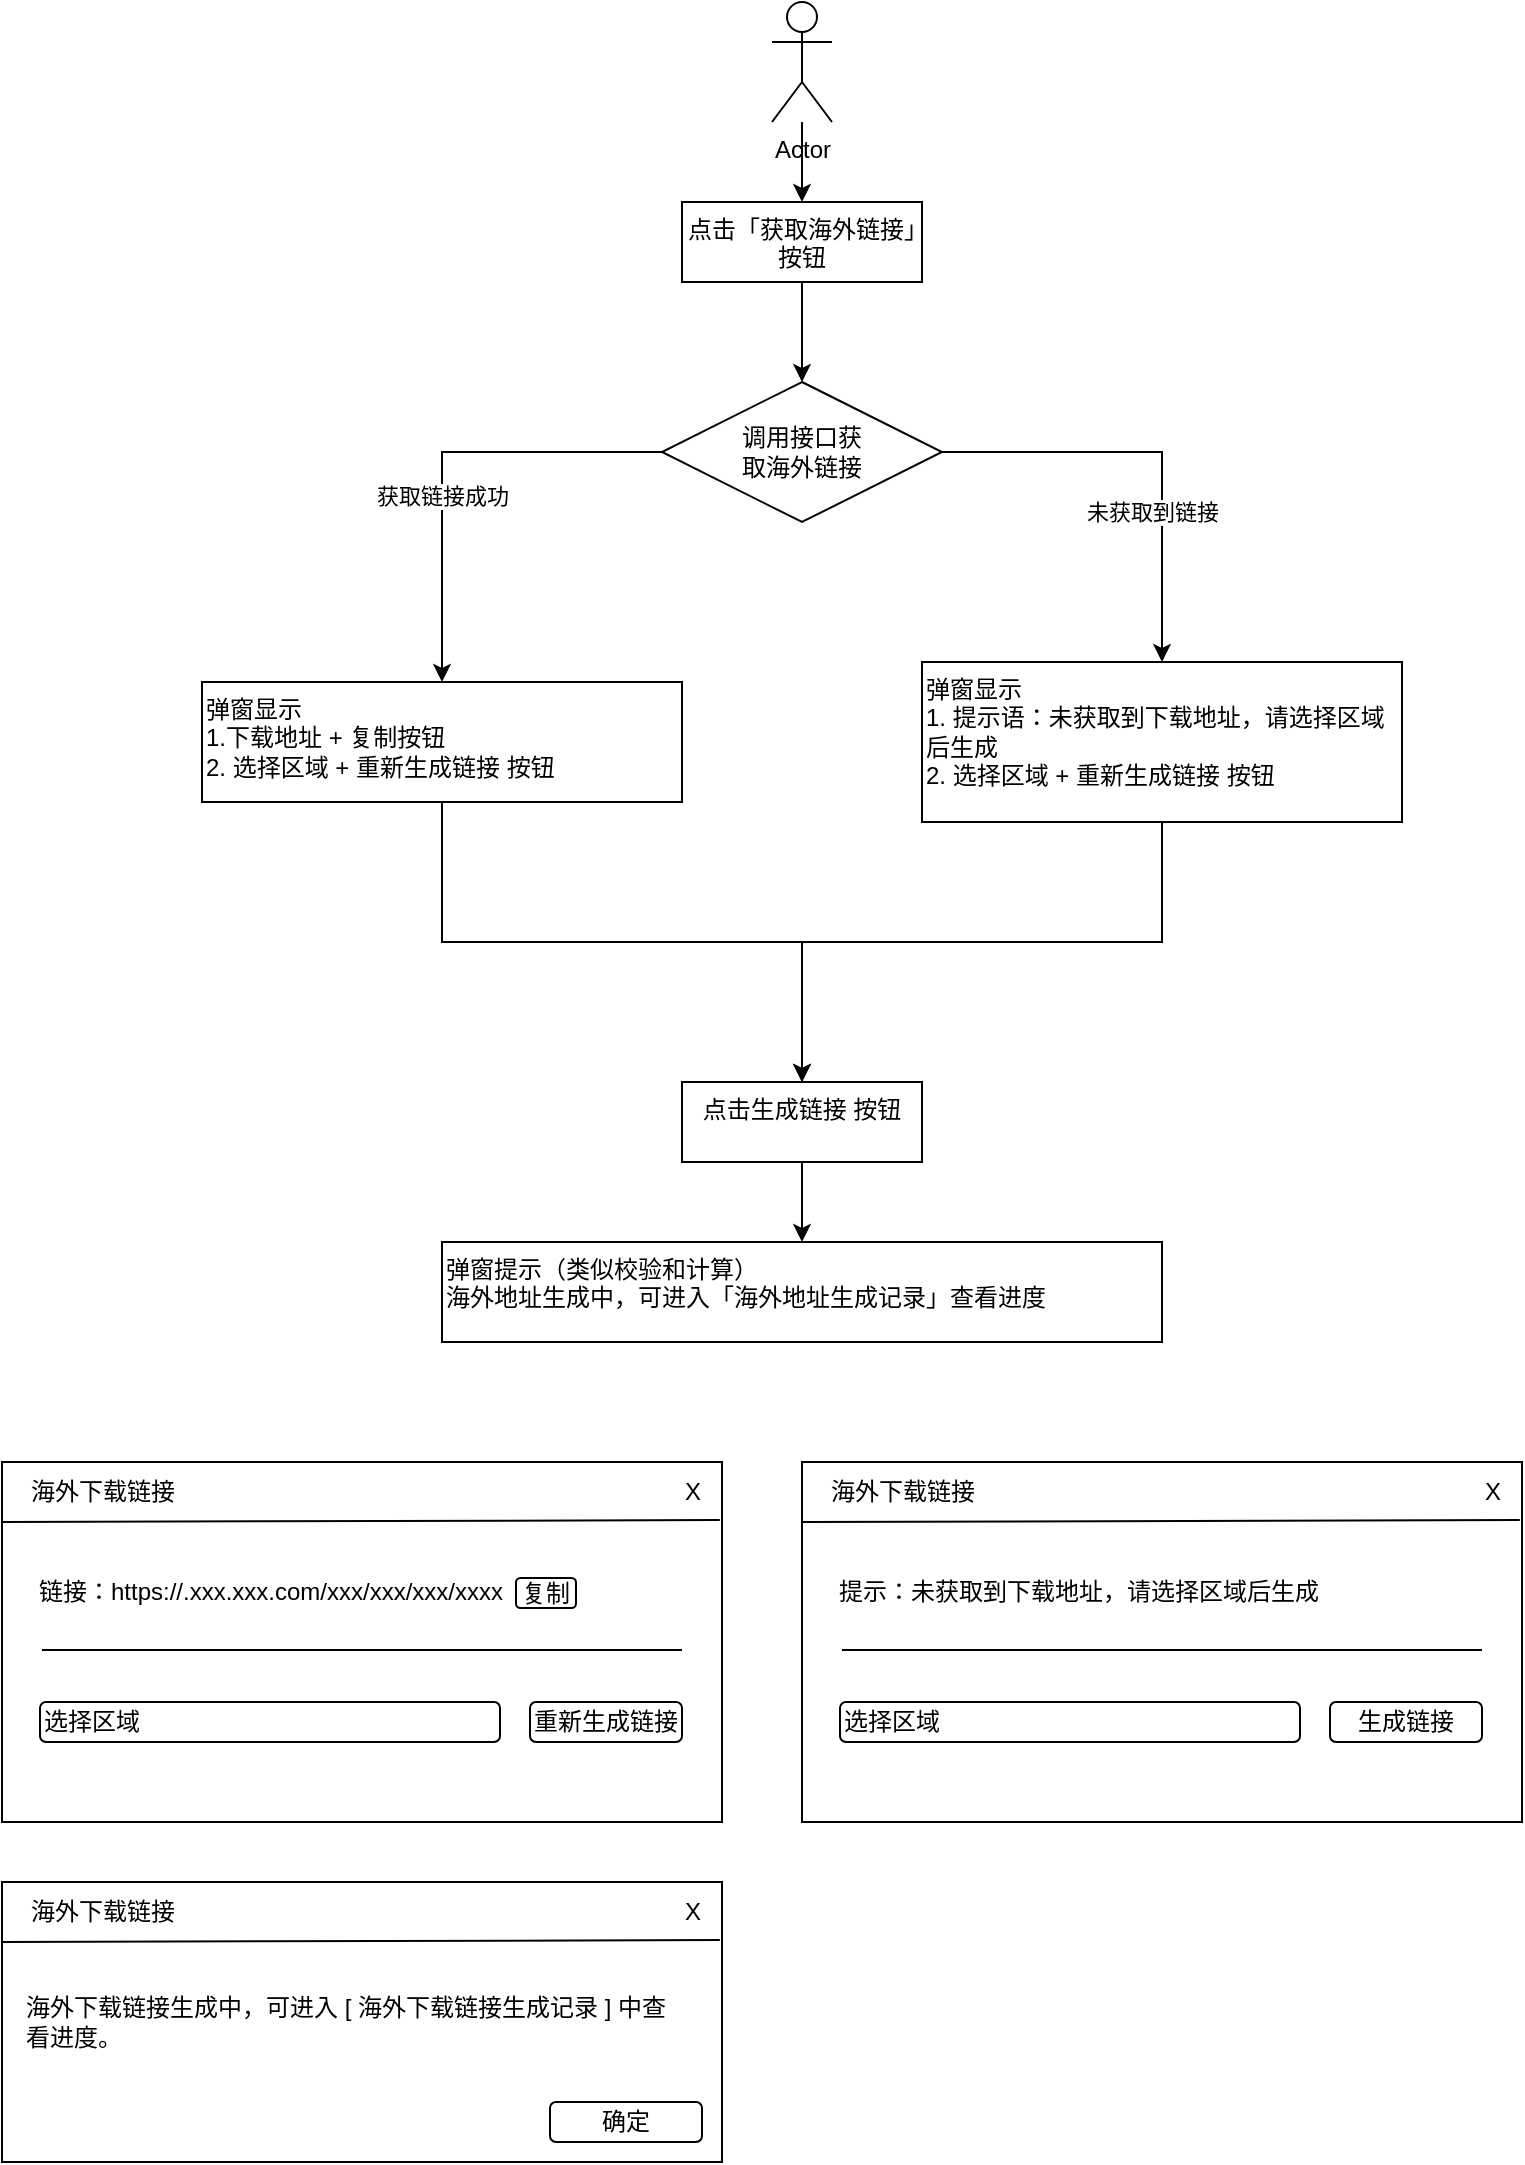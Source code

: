 <mxfile version="20.2.3" type="github">
  <diagram id="1s7QcpgOuhDaoHmSl98A" name="第 1 页">
    <mxGraphModel dx="1426" dy="801" grid="1" gridSize="10" guides="1" tooltips="1" connect="1" arrows="1" fold="1" page="1" pageScale="1" pageWidth="827" pageHeight="1169" math="0" shadow="0">
      <root>
        <mxCell id="0" />
        <mxCell id="1" parent="0" />
        <mxCell id="FCOi1G15XyQF1UqKBKPu-3" value="" style="edgeStyle=orthogonalEdgeStyle;rounded=0;orthogonalLoop=1;jettySize=auto;html=1;" edge="1" parent="1" source="FCOi1G15XyQF1UqKBKPu-1" target="FCOi1G15XyQF1UqKBKPu-2">
          <mxGeometry relative="1" as="geometry" />
        </mxCell>
        <mxCell id="FCOi1G15XyQF1UqKBKPu-1" value="Actor" style="shape=umlActor;verticalLabelPosition=bottom;verticalAlign=top;html=1;outlineConnect=0;" vertex="1" parent="1">
          <mxGeometry x="425" y="30" width="30" height="60" as="geometry" />
        </mxCell>
        <mxCell id="FCOi1G15XyQF1UqKBKPu-5" value="" style="edgeStyle=orthogonalEdgeStyle;rounded=0;orthogonalLoop=1;jettySize=auto;html=1;" edge="1" parent="1" source="FCOi1G15XyQF1UqKBKPu-2" target="FCOi1G15XyQF1UqKBKPu-4">
          <mxGeometry relative="1" as="geometry" />
        </mxCell>
        <mxCell id="FCOi1G15XyQF1UqKBKPu-2" value="点击「获取海外链接」按钮" style="whiteSpace=wrap;html=1;verticalAlign=top;" vertex="1" parent="1">
          <mxGeometry x="380" y="130" width="120" height="40" as="geometry" />
        </mxCell>
        <mxCell id="FCOi1G15XyQF1UqKBKPu-7" value="" style="edgeStyle=orthogonalEdgeStyle;rounded=0;orthogonalLoop=1;jettySize=auto;html=1;exitX=1;exitY=0.5;exitDx=0;exitDy=0;" edge="1" parent="1" source="FCOi1G15XyQF1UqKBKPu-4" target="FCOi1G15XyQF1UqKBKPu-6">
          <mxGeometry relative="1" as="geometry" />
        </mxCell>
        <mxCell id="FCOi1G15XyQF1UqKBKPu-10" value="未获取到链接" style="edgeLabel;html=1;align=center;verticalAlign=middle;resizable=0;points=[];" vertex="1" connectable="0" parent="FCOi1G15XyQF1UqKBKPu-7">
          <mxGeometry x="-0.038" y="-1" relative="1" as="geometry">
            <mxPoint x="1" y="29" as="offset" />
          </mxGeometry>
        </mxCell>
        <mxCell id="FCOi1G15XyQF1UqKBKPu-9" value="获取链接成功" style="edgeStyle=orthogonalEdgeStyle;rounded=0;orthogonalLoop=1;jettySize=auto;html=1;exitX=0;exitY=0.5;exitDx=0;exitDy=0;" edge="1" parent="1" source="FCOi1G15XyQF1UqKBKPu-4" target="FCOi1G15XyQF1UqKBKPu-8">
          <mxGeometry x="0.167" relative="1" as="geometry">
            <mxPoint as="offset" />
          </mxGeometry>
        </mxCell>
        <mxCell id="FCOi1G15XyQF1UqKBKPu-4" value="&lt;br&gt;调用接口获&lt;br&gt;取海外链接" style="rhombus;whiteSpace=wrap;html=1;verticalAlign=top;" vertex="1" parent="1">
          <mxGeometry x="370" y="220" width="140" height="70" as="geometry" />
        </mxCell>
        <mxCell id="FCOi1G15XyQF1UqKBKPu-12" value="" style="edgeStyle=orthogonalEdgeStyle;rounded=0;orthogonalLoop=1;jettySize=auto;html=1;exitX=0.5;exitY=1;exitDx=0;exitDy=0;entryX=0.5;entryY=0;entryDx=0;entryDy=0;" edge="1" parent="1" source="FCOi1G15XyQF1UqKBKPu-6" target="FCOi1G15XyQF1UqKBKPu-11">
          <mxGeometry relative="1" as="geometry">
            <Array as="points">
              <mxPoint x="620" y="500" />
              <mxPoint x="440" y="500" />
            </Array>
          </mxGeometry>
        </mxCell>
        <mxCell id="FCOi1G15XyQF1UqKBKPu-6" value="弹窗显示&lt;br&gt;1. 提示语：未获取到下载地址，请选择区域后生成&lt;br&gt;2. 选择区域 + 重新生成链接 按钮" style="whiteSpace=wrap;html=1;verticalAlign=top;align=left;" vertex="1" parent="1">
          <mxGeometry x="500" y="360" width="240" height="80" as="geometry" />
        </mxCell>
        <mxCell id="FCOi1G15XyQF1UqKBKPu-13" style="edgeStyle=orthogonalEdgeStyle;rounded=0;orthogonalLoop=1;jettySize=auto;html=1;exitX=0.5;exitY=1;exitDx=0;exitDy=0;entryX=0.5;entryY=0;entryDx=0;entryDy=0;" edge="1" parent="1" source="FCOi1G15XyQF1UqKBKPu-8" target="FCOi1G15XyQF1UqKBKPu-11">
          <mxGeometry relative="1" as="geometry" />
        </mxCell>
        <mxCell id="FCOi1G15XyQF1UqKBKPu-8" value="弹窗显示 &lt;br&gt;1.下载地址 + 复制按钮&lt;br&gt;&lt;div style=&quot;&quot;&gt;&lt;span style=&quot;background-color: initial;&quot;&gt;2. 选择区域 + 重新生成链接 按钮&lt;/span&gt;&lt;/div&gt;" style="whiteSpace=wrap;html=1;verticalAlign=top;align=left;" vertex="1" parent="1">
          <mxGeometry x="140" y="370" width="240" height="60" as="geometry" />
        </mxCell>
        <mxCell id="FCOi1G15XyQF1UqKBKPu-15" value="" style="edgeStyle=orthogonalEdgeStyle;rounded=0;orthogonalLoop=1;jettySize=auto;html=1;" edge="1" parent="1" source="FCOi1G15XyQF1UqKBKPu-11" target="FCOi1G15XyQF1UqKBKPu-14">
          <mxGeometry relative="1" as="geometry" />
        </mxCell>
        <mxCell id="FCOi1G15XyQF1UqKBKPu-11" value="点击生成链接 按钮" style="whiteSpace=wrap;html=1;verticalAlign=top;" vertex="1" parent="1">
          <mxGeometry x="380" y="570" width="120" height="40" as="geometry" />
        </mxCell>
        <mxCell id="FCOi1G15XyQF1UqKBKPu-14" value="弹窗提示（类似校验和计算）&lt;br&gt;海外地址生成中，可进入「海外地址生成记录」查看进度" style="whiteSpace=wrap;html=1;verticalAlign=top;align=left;" vertex="1" parent="1">
          <mxGeometry x="260" y="650" width="360" height="50" as="geometry" />
        </mxCell>
        <mxCell id="FCOi1G15XyQF1UqKBKPu-17" value="" style="rounded=0;whiteSpace=wrap;html=1;" vertex="1" parent="1">
          <mxGeometry x="40" y="760" width="360" height="180" as="geometry" />
        </mxCell>
        <mxCell id="FCOi1G15XyQF1UqKBKPu-18" value="海外下载链接" style="text;html=1;align=center;verticalAlign=middle;resizable=0;points=[];autosize=1;strokeColor=none;fillColor=none;" vertex="1" parent="1">
          <mxGeometry x="40" y="760" width="100" height="30" as="geometry" />
        </mxCell>
        <mxCell id="FCOi1G15XyQF1UqKBKPu-19" value="" style="endArrow=none;html=1;rounded=0;entryX=0.997;entryY=0.217;entryDx=0;entryDy=0;entryPerimeter=0;" edge="1" parent="1">
          <mxGeometry width="50" height="50" relative="1" as="geometry">
            <mxPoint x="40" y="790" as="sourcePoint" />
            <mxPoint x="398.92" y="789.06" as="targetPoint" />
          </mxGeometry>
        </mxCell>
        <mxCell id="FCOi1G15XyQF1UqKBKPu-20" value="" style="endArrow=none;html=1;rounded=0;" edge="1" parent="1">
          <mxGeometry width="50" height="50" relative="1" as="geometry">
            <mxPoint x="60" y="854" as="sourcePoint" />
            <mxPoint x="380" y="854" as="targetPoint" />
          </mxGeometry>
        </mxCell>
        <mxCell id="FCOi1G15XyQF1UqKBKPu-22" value="链接：https://.xxx.xxx.com/xxx/xxx/xxx/xxxx" style="text;html=1;align=center;verticalAlign=middle;resizable=0;points=[];autosize=1;strokeColor=none;fillColor=none;" vertex="1" parent="1">
          <mxGeometry x="44" y="810" width="260" height="30" as="geometry" />
        </mxCell>
        <mxCell id="FCOi1G15XyQF1UqKBKPu-23" value="复制" style="rounded=1;whiteSpace=wrap;html=1;" vertex="1" parent="1">
          <mxGeometry x="297" y="818" width="30" height="15" as="geometry" />
        </mxCell>
        <mxCell id="FCOi1G15XyQF1UqKBKPu-24" value="X" style="text;html=1;align=center;verticalAlign=middle;resizable=0;points=[];autosize=1;strokeColor=none;fillColor=none;" vertex="1" parent="1">
          <mxGeometry x="370" y="760" width="30" height="30" as="geometry" />
        </mxCell>
        <mxCell id="FCOi1G15XyQF1UqKBKPu-25" value="选择区域" style="rounded=1;whiteSpace=wrap;html=1;align=left;" vertex="1" parent="1">
          <mxGeometry x="59" y="880" width="230" height="20" as="geometry" />
        </mxCell>
        <mxCell id="FCOi1G15XyQF1UqKBKPu-26" value="重新生成链接" style="rounded=1;whiteSpace=wrap;html=1;" vertex="1" parent="1">
          <mxGeometry x="304" y="880" width="76" height="20" as="geometry" />
        </mxCell>
        <mxCell id="FCOi1G15XyQF1UqKBKPu-27" value="" style="rounded=0;whiteSpace=wrap;html=1;" vertex="1" parent="1">
          <mxGeometry x="440" y="760" width="360" height="180" as="geometry" />
        </mxCell>
        <mxCell id="FCOi1G15XyQF1UqKBKPu-28" value="海外下载链接" style="text;html=1;align=center;verticalAlign=middle;resizable=0;points=[];autosize=1;strokeColor=none;fillColor=none;" vertex="1" parent="1">
          <mxGeometry x="440" y="760" width="100" height="30" as="geometry" />
        </mxCell>
        <mxCell id="FCOi1G15XyQF1UqKBKPu-29" value="" style="endArrow=none;html=1;rounded=0;entryX=0.997;entryY=0.217;entryDx=0;entryDy=0;entryPerimeter=0;" edge="1" parent="1">
          <mxGeometry width="50" height="50" relative="1" as="geometry">
            <mxPoint x="440" y="790" as="sourcePoint" />
            <mxPoint x="798.92" y="789.06" as="targetPoint" />
          </mxGeometry>
        </mxCell>
        <mxCell id="FCOi1G15XyQF1UqKBKPu-30" value="" style="endArrow=none;html=1;rounded=0;" edge="1" parent="1">
          <mxGeometry width="50" height="50" relative="1" as="geometry">
            <mxPoint x="460" y="854" as="sourcePoint" />
            <mxPoint x="780" y="854" as="targetPoint" />
          </mxGeometry>
        </mxCell>
        <mxCell id="FCOi1G15XyQF1UqKBKPu-31" value="提示：未获取到下载地址，请选择区域后生成" style="text;html=1;align=center;verticalAlign=middle;resizable=0;points=[];autosize=1;strokeColor=none;fillColor=none;" vertex="1" parent="1">
          <mxGeometry x="448" y="810" width="260" height="30" as="geometry" />
        </mxCell>
        <mxCell id="FCOi1G15XyQF1UqKBKPu-33" value="X" style="text;html=1;align=center;verticalAlign=middle;resizable=0;points=[];autosize=1;strokeColor=none;fillColor=none;" vertex="1" parent="1">
          <mxGeometry x="770" y="760" width="30" height="30" as="geometry" />
        </mxCell>
        <mxCell id="FCOi1G15XyQF1UqKBKPu-34" value="选择区域" style="rounded=1;whiteSpace=wrap;html=1;align=left;" vertex="1" parent="1">
          <mxGeometry x="459" y="880" width="230" height="20" as="geometry" />
        </mxCell>
        <mxCell id="FCOi1G15XyQF1UqKBKPu-35" value="生成链接" style="rounded=1;whiteSpace=wrap;html=1;" vertex="1" parent="1">
          <mxGeometry x="704" y="880" width="76" height="20" as="geometry" />
        </mxCell>
        <mxCell id="FCOi1G15XyQF1UqKBKPu-36" value="" style="rounded=0;whiteSpace=wrap;html=1;" vertex="1" parent="1">
          <mxGeometry x="40" y="970" width="360" height="140" as="geometry" />
        </mxCell>
        <mxCell id="FCOi1G15XyQF1UqKBKPu-37" value="海外下载链接" style="text;html=1;align=center;verticalAlign=middle;resizable=0;points=[];autosize=1;strokeColor=none;fillColor=none;" vertex="1" parent="1">
          <mxGeometry x="40" y="970" width="100" height="30" as="geometry" />
        </mxCell>
        <mxCell id="FCOi1G15XyQF1UqKBKPu-38" value="" style="endArrow=none;html=1;rounded=0;entryX=0.997;entryY=0.217;entryDx=0;entryDy=0;entryPerimeter=0;" edge="1" parent="1">
          <mxGeometry width="50" height="50" relative="1" as="geometry">
            <mxPoint x="40" y="1000" as="sourcePoint" />
            <mxPoint x="398.92" y="999.06" as="targetPoint" />
          </mxGeometry>
        </mxCell>
        <mxCell id="FCOi1G15XyQF1UqKBKPu-40" value="海外下载链接生成中，可进入 [ 海外下载链接生成记录 ] 中查&lt;br&gt;看进度。" style="text;html=1;align=left;verticalAlign=middle;resizable=0;points=[];autosize=1;strokeColor=none;fillColor=none;" vertex="1" parent="1">
          <mxGeometry x="50" y="1020" width="340" height="40" as="geometry" />
        </mxCell>
        <mxCell id="FCOi1G15XyQF1UqKBKPu-42" value="X" style="text;html=1;align=center;verticalAlign=middle;resizable=0;points=[];autosize=1;strokeColor=none;fillColor=none;" vertex="1" parent="1">
          <mxGeometry x="370" y="970" width="30" height="30" as="geometry" />
        </mxCell>
        <mxCell id="FCOi1G15XyQF1UqKBKPu-45" value="确定" style="rounded=1;whiteSpace=wrap;html=1;" vertex="1" parent="1">
          <mxGeometry x="314" y="1080" width="76" height="20" as="geometry" />
        </mxCell>
      </root>
    </mxGraphModel>
  </diagram>
</mxfile>

